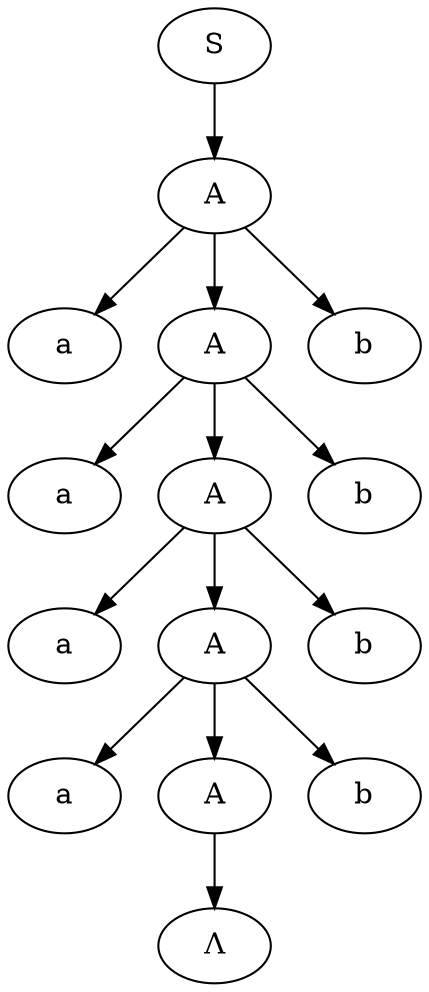 /* 
S -> A
A -> aAb | \Lambda
*/

/* aaaabbbb */
digraph ch3p14_1 {

	S -> A_1;

	A_1 -> a_1;
	A_1 -> A_2;
	A_1 -> b_1;

	A_2 -> a_2;
	A_2 -> A_3;
	A_2 -> b_2;

	A_3 -> a_3;
	A_3 -> A_4;
	A_3 -> b_3;

	A_4 -> a_4;
	A_4 -> A_5;
	A_4 -> b_4;

	A_5 -> null;

	A_1 [label="A"];
	A_2 [label="A"];
	A_3 [label="A"];
	A_4 [label="A"];
	A_5 [label="A"];

	a_1 [label="a"];
	a_2 [label="a"];
	a_3 [label="a"];
	a_4 [label="a"];

	b_1 [label="b"];
	b_2 [label="b"];
	b_3 [label="b"];
	b_4 [label="b"];

	null [label="Λ"];
}
